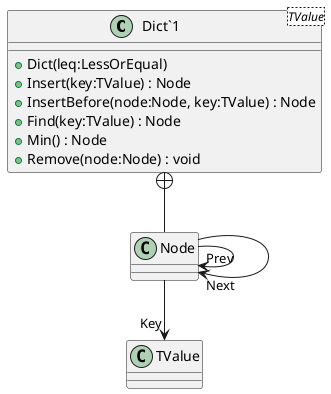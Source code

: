 @startuml
class "Dict`1"<TValue> {
    + Dict(leq:LessOrEqual)
    + Insert(key:TValue) : Node
    + InsertBefore(node:Node, key:TValue) : Node
    + Find(key:TValue) : Node
    + Min() : Node
    + Remove(node:Node) : void
}
class Node {
}
"Dict`1" +-- Node
Node --> "Key" TValue
Node --> "Prev" Node
Node --> "Next" Node
@enduml
